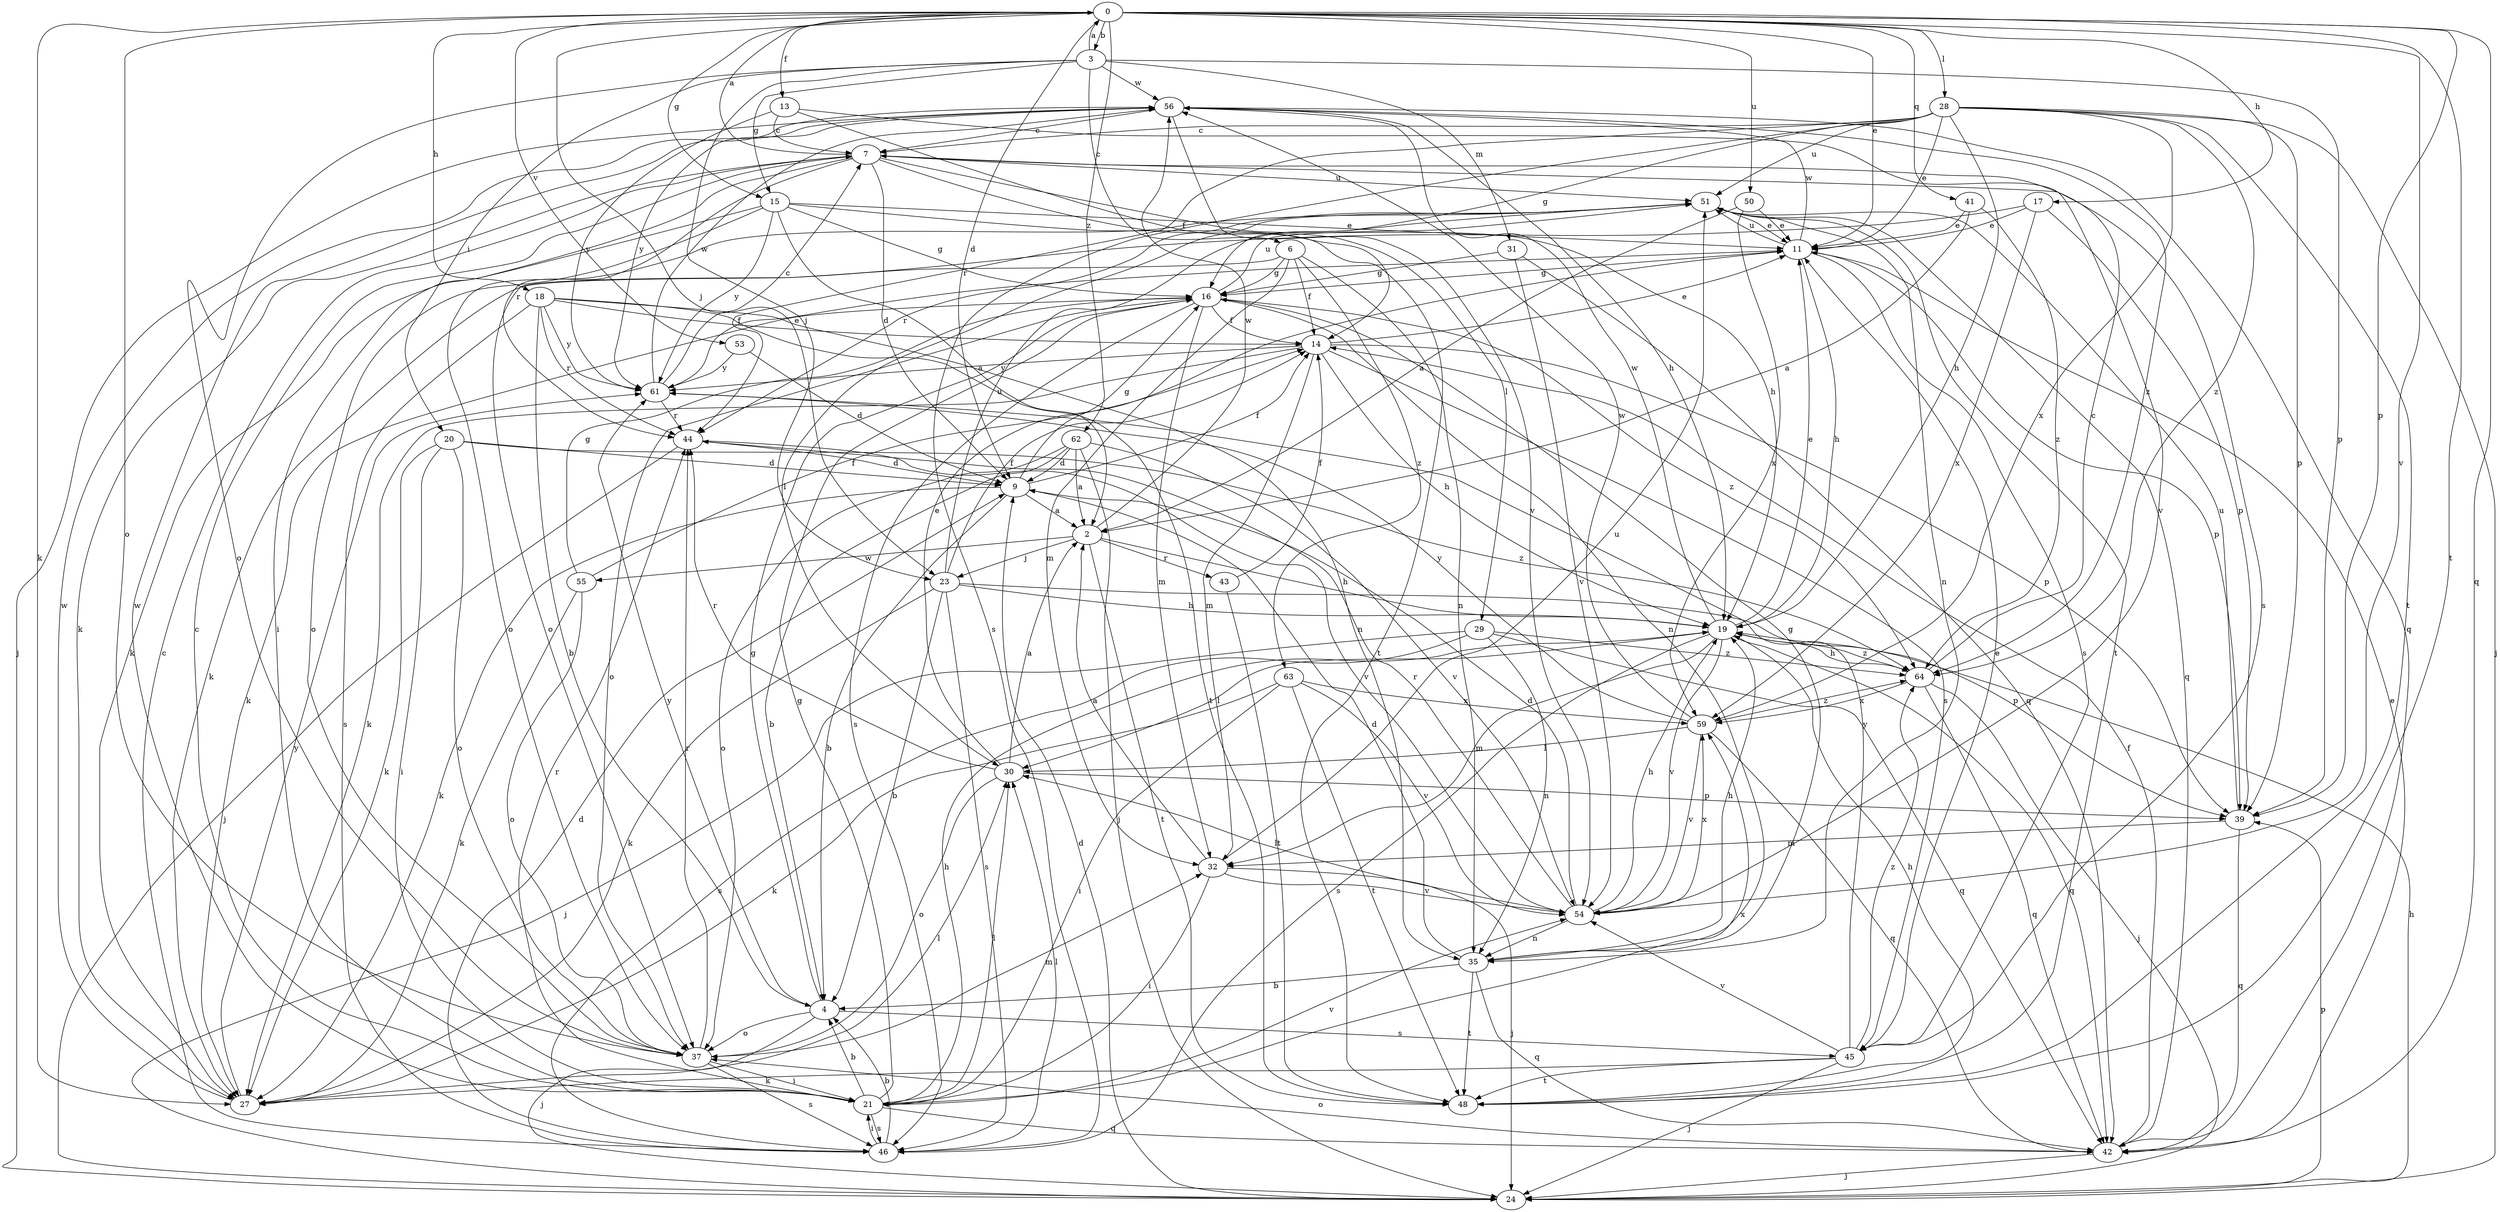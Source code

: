 strict digraph  {
0;
2;
3;
4;
6;
7;
9;
11;
13;
14;
15;
16;
17;
18;
19;
20;
21;
23;
24;
27;
28;
29;
30;
31;
32;
35;
37;
39;
41;
42;
43;
44;
45;
46;
48;
50;
51;
53;
54;
55;
56;
59;
61;
62;
63;
64;
0 -> 3  [label=b];
0 -> 9  [label=d];
0 -> 11  [label=e];
0 -> 13  [label=f];
0 -> 15  [label=g];
0 -> 17  [label=h];
0 -> 18  [label=h];
0 -> 23  [label=j];
0 -> 27  [label=k];
0 -> 28  [label=l];
0 -> 37  [label=o];
0 -> 39  [label=p];
0 -> 41  [label=q];
0 -> 42  [label=q];
0 -> 48  [label=t];
0 -> 50  [label=u];
0 -> 53  [label=v];
0 -> 54  [label=v];
0 -> 62  [label=z];
2 -> 19  [label=h];
2 -> 23  [label=j];
2 -> 43  [label=r];
2 -> 48  [label=t];
2 -> 55  [label=w];
2 -> 56  [label=w];
3 -> 0  [label=a];
3 -> 6  [label=c];
3 -> 15  [label=g];
3 -> 20  [label=i];
3 -> 23  [label=j];
3 -> 31  [label=m];
3 -> 37  [label=o];
3 -> 39  [label=p];
3 -> 56  [label=w];
4 -> 16  [label=g];
4 -> 24  [label=j];
4 -> 37  [label=o];
4 -> 45  [label=s];
4 -> 61  [label=y];
6 -> 14  [label=f];
6 -> 16  [label=g];
6 -> 27  [label=k];
6 -> 32  [label=m];
6 -> 35  [label=n];
6 -> 63  [label=z];
7 -> 0  [label=a];
7 -> 9  [label=d];
7 -> 19  [label=h];
7 -> 21  [label=i];
7 -> 27  [label=k];
7 -> 29  [label=l];
7 -> 44  [label=r];
7 -> 45  [label=s];
7 -> 51  [label=u];
9 -> 2  [label=a];
9 -> 4  [label=b];
9 -> 14  [label=f];
9 -> 16  [label=g];
9 -> 27  [label=k];
11 -> 16  [label=g];
11 -> 19  [label=h];
11 -> 39  [label=p];
11 -> 45  [label=s];
11 -> 51  [label=u];
11 -> 56  [label=w];
13 -> 7  [label=c];
13 -> 14  [label=f];
13 -> 54  [label=v];
13 -> 61  [label=y];
14 -> 11  [label=e];
14 -> 19  [label=h];
14 -> 27  [label=k];
14 -> 32  [label=m];
14 -> 39  [label=p];
14 -> 45  [label=s];
14 -> 61  [label=y];
15 -> 2  [label=a];
15 -> 11  [label=e];
15 -> 16  [label=g];
15 -> 27  [label=k];
15 -> 37  [label=o];
15 -> 48  [label=t];
15 -> 61  [label=y];
16 -> 14  [label=f];
16 -> 27  [label=k];
16 -> 32  [label=m];
16 -> 35  [label=n];
16 -> 37  [label=o];
16 -> 46  [label=s];
16 -> 51  [label=u];
16 -> 64  [label=z];
17 -> 11  [label=e];
17 -> 37  [label=o];
17 -> 39  [label=p];
17 -> 59  [label=x];
18 -> 4  [label=b];
18 -> 14  [label=f];
18 -> 35  [label=n];
18 -> 44  [label=r];
18 -> 46  [label=s];
18 -> 48  [label=t];
18 -> 61  [label=y];
19 -> 11  [label=e];
19 -> 30  [label=l];
19 -> 32  [label=m];
19 -> 42  [label=q];
19 -> 46  [label=s];
19 -> 54  [label=v];
19 -> 56  [label=w];
19 -> 64  [label=z];
20 -> 9  [label=d];
20 -> 21  [label=i];
20 -> 27  [label=k];
20 -> 37  [label=o];
20 -> 64  [label=z];
21 -> 4  [label=b];
21 -> 7  [label=c];
21 -> 16  [label=g];
21 -> 19  [label=h];
21 -> 30  [label=l];
21 -> 42  [label=q];
21 -> 44  [label=r];
21 -> 46  [label=s];
21 -> 54  [label=v];
21 -> 56  [label=w];
21 -> 59  [label=x];
23 -> 4  [label=b];
23 -> 14  [label=f];
23 -> 19  [label=h];
23 -> 27  [label=k];
23 -> 39  [label=p];
23 -> 46  [label=s];
23 -> 51  [label=u];
24 -> 9  [label=d];
24 -> 19  [label=h];
24 -> 39  [label=p];
27 -> 30  [label=l];
27 -> 56  [label=w];
27 -> 61  [label=y];
28 -> 7  [label=c];
28 -> 11  [label=e];
28 -> 16  [label=g];
28 -> 19  [label=h];
28 -> 24  [label=j];
28 -> 39  [label=p];
28 -> 44  [label=r];
28 -> 46  [label=s];
28 -> 48  [label=t];
28 -> 51  [label=u];
28 -> 59  [label=x];
28 -> 64  [label=z];
29 -> 24  [label=j];
29 -> 35  [label=n];
29 -> 42  [label=q];
29 -> 46  [label=s];
29 -> 64  [label=z];
30 -> 2  [label=a];
30 -> 11  [label=e];
30 -> 37  [label=o];
30 -> 39  [label=p];
30 -> 44  [label=r];
31 -> 16  [label=g];
31 -> 42  [label=q];
31 -> 54  [label=v];
32 -> 2  [label=a];
32 -> 21  [label=i];
32 -> 24  [label=j];
32 -> 51  [label=u];
32 -> 54  [label=v];
35 -> 4  [label=b];
35 -> 9  [label=d];
35 -> 16  [label=g];
35 -> 19  [label=h];
35 -> 42  [label=q];
35 -> 48  [label=t];
37 -> 21  [label=i];
37 -> 32  [label=m];
37 -> 44  [label=r];
37 -> 46  [label=s];
39 -> 32  [label=m];
39 -> 42  [label=q];
39 -> 51  [label=u];
41 -> 2  [label=a];
41 -> 11  [label=e];
41 -> 64  [label=z];
42 -> 11  [label=e];
42 -> 14  [label=f];
42 -> 24  [label=j];
42 -> 37  [label=o];
43 -> 14  [label=f];
43 -> 48  [label=t];
44 -> 9  [label=d];
44 -> 24  [label=j];
44 -> 54  [label=v];
45 -> 11  [label=e];
45 -> 24  [label=j];
45 -> 27  [label=k];
45 -> 48  [label=t];
45 -> 54  [label=v];
45 -> 61  [label=y];
45 -> 64  [label=z];
46 -> 4  [label=b];
46 -> 7  [label=c];
46 -> 9  [label=d];
46 -> 21  [label=i];
46 -> 30  [label=l];
48 -> 19  [label=h];
50 -> 2  [label=a];
50 -> 11  [label=e];
50 -> 59  [label=x];
51 -> 11  [label=e];
51 -> 30  [label=l];
51 -> 35  [label=n];
51 -> 37  [label=o];
51 -> 42  [label=q];
51 -> 44  [label=r];
51 -> 48  [label=t];
53 -> 9  [label=d];
53 -> 61  [label=y];
54 -> 9  [label=d];
54 -> 19  [label=h];
54 -> 30  [label=l];
54 -> 35  [label=n];
54 -> 44  [label=r];
54 -> 59  [label=x];
55 -> 14  [label=f];
55 -> 16  [label=g];
55 -> 27  [label=k];
55 -> 37  [label=o];
56 -> 7  [label=c];
56 -> 19  [label=h];
56 -> 24  [label=j];
56 -> 42  [label=q];
56 -> 54  [label=v];
56 -> 61  [label=y];
56 -> 64  [label=z];
59 -> 30  [label=l];
59 -> 42  [label=q];
59 -> 54  [label=v];
59 -> 56  [label=w];
59 -> 61  [label=y];
59 -> 64  [label=z];
61 -> 7  [label=c];
61 -> 11  [label=e];
61 -> 44  [label=r];
61 -> 56  [label=w];
62 -> 2  [label=a];
62 -> 4  [label=b];
62 -> 9  [label=d];
62 -> 24  [label=j];
62 -> 37  [label=o];
62 -> 54  [label=v];
63 -> 21  [label=i];
63 -> 27  [label=k];
63 -> 48  [label=t];
63 -> 54  [label=v];
63 -> 59  [label=x];
64 -> 7  [label=c];
64 -> 19  [label=h];
64 -> 24  [label=j];
64 -> 42  [label=q];
64 -> 59  [label=x];
}
